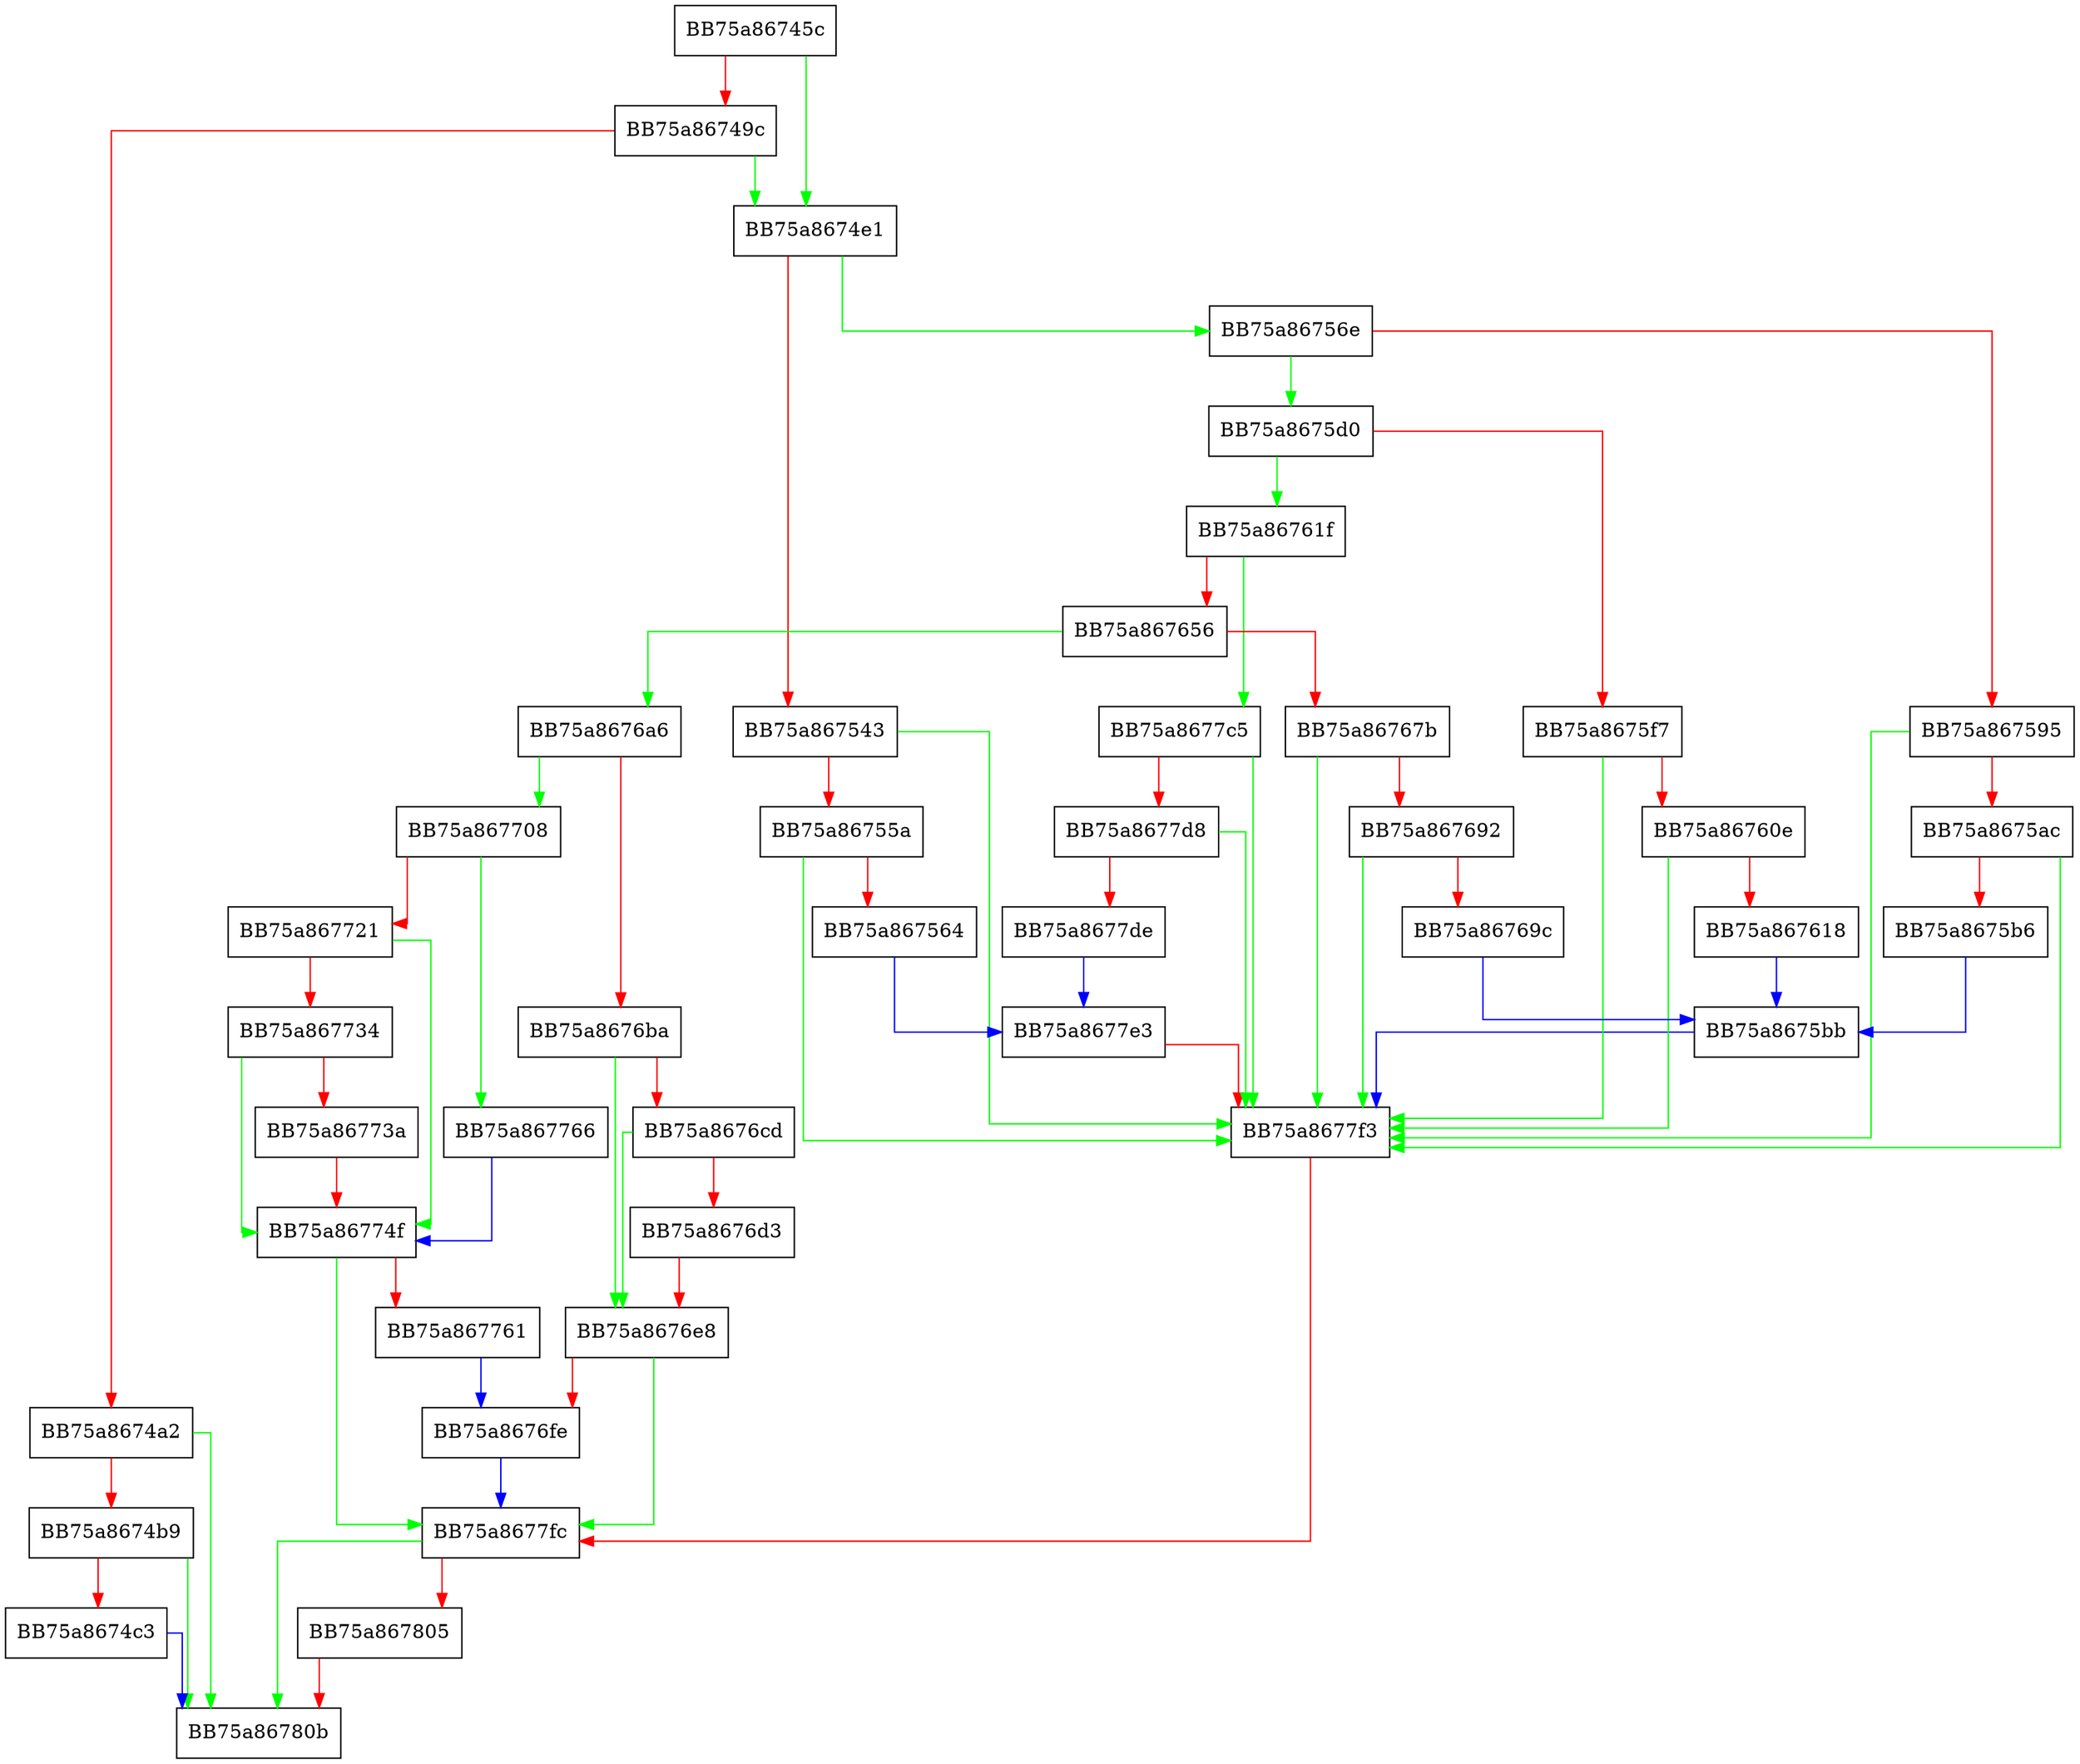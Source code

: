 digraph ProcessWMI {
  node [shape="box"];
  graph [splines=ortho];
  BB75a86745c -> BB75a8674e1 [color="green"];
  BB75a86745c -> BB75a86749c [color="red"];
  BB75a86749c -> BB75a8674e1 [color="green"];
  BB75a86749c -> BB75a8674a2 [color="red"];
  BB75a8674a2 -> BB75a86780b [color="green"];
  BB75a8674a2 -> BB75a8674b9 [color="red"];
  BB75a8674b9 -> BB75a86780b [color="green"];
  BB75a8674b9 -> BB75a8674c3 [color="red"];
  BB75a8674c3 -> BB75a86780b [color="blue"];
  BB75a8674e1 -> BB75a86756e [color="green"];
  BB75a8674e1 -> BB75a867543 [color="red"];
  BB75a867543 -> BB75a8677f3 [color="green"];
  BB75a867543 -> BB75a86755a [color="red"];
  BB75a86755a -> BB75a8677f3 [color="green"];
  BB75a86755a -> BB75a867564 [color="red"];
  BB75a867564 -> BB75a8677e3 [color="blue"];
  BB75a86756e -> BB75a8675d0 [color="green"];
  BB75a86756e -> BB75a867595 [color="red"];
  BB75a867595 -> BB75a8677f3 [color="green"];
  BB75a867595 -> BB75a8675ac [color="red"];
  BB75a8675ac -> BB75a8677f3 [color="green"];
  BB75a8675ac -> BB75a8675b6 [color="red"];
  BB75a8675b6 -> BB75a8675bb [color="blue"];
  BB75a8675bb -> BB75a8677f3 [color="blue"];
  BB75a8675d0 -> BB75a86761f [color="green"];
  BB75a8675d0 -> BB75a8675f7 [color="red"];
  BB75a8675f7 -> BB75a8677f3 [color="green"];
  BB75a8675f7 -> BB75a86760e [color="red"];
  BB75a86760e -> BB75a8677f3 [color="green"];
  BB75a86760e -> BB75a867618 [color="red"];
  BB75a867618 -> BB75a8675bb [color="blue"];
  BB75a86761f -> BB75a8677c5 [color="green"];
  BB75a86761f -> BB75a867656 [color="red"];
  BB75a867656 -> BB75a8676a6 [color="green"];
  BB75a867656 -> BB75a86767b [color="red"];
  BB75a86767b -> BB75a8677f3 [color="green"];
  BB75a86767b -> BB75a867692 [color="red"];
  BB75a867692 -> BB75a8677f3 [color="green"];
  BB75a867692 -> BB75a86769c [color="red"];
  BB75a86769c -> BB75a8675bb [color="blue"];
  BB75a8676a6 -> BB75a867708 [color="green"];
  BB75a8676a6 -> BB75a8676ba [color="red"];
  BB75a8676ba -> BB75a8676e8 [color="green"];
  BB75a8676ba -> BB75a8676cd [color="red"];
  BB75a8676cd -> BB75a8676e8 [color="green"];
  BB75a8676cd -> BB75a8676d3 [color="red"];
  BB75a8676d3 -> BB75a8676e8 [color="red"];
  BB75a8676e8 -> BB75a8677fc [color="green"];
  BB75a8676e8 -> BB75a8676fe [color="red"];
  BB75a8676fe -> BB75a8677fc [color="blue"];
  BB75a867708 -> BB75a867766 [color="green"];
  BB75a867708 -> BB75a867721 [color="red"];
  BB75a867721 -> BB75a86774f [color="green"];
  BB75a867721 -> BB75a867734 [color="red"];
  BB75a867734 -> BB75a86774f [color="green"];
  BB75a867734 -> BB75a86773a [color="red"];
  BB75a86773a -> BB75a86774f [color="red"];
  BB75a86774f -> BB75a8677fc [color="green"];
  BB75a86774f -> BB75a867761 [color="red"];
  BB75a867761 -> BB75a8676fe [color="blue"];
  BB75a867766 -> BB75a86774f [color="blue"];
  BB75a8677c5 -> BB75a8677f3 [color="green"];
  BB75a8677c5 -> BB75a8677d8 [color="red"];
  BB75a8677d8 -> BB75a8677f3 [color="green"];
  BB75a8677d8 -> BB75a8677de [color="red"];
  BB75a8677de -> BB75a8677e3 [color="blue"];
  BB75a8677e3 -> BB75a8677f3 [color="red"];
  BB75a8677f3 -> BB75a8677fc [color="red"];
  BB75a8677fc -> BB75a86780b [color="green"];
  BB75a8677fc -> BB75a867805 [color="red"];
  BB75a867805 -> BB75a86780b [color="red"];
}